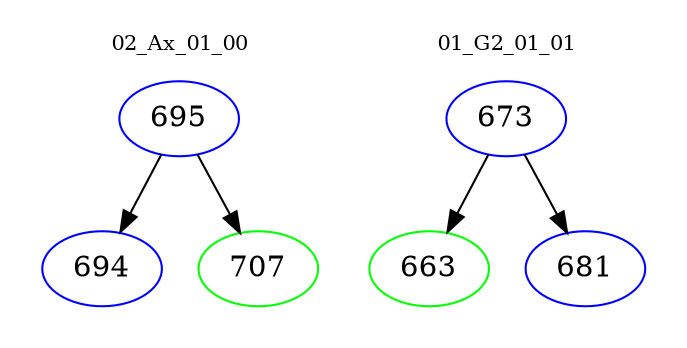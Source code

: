 digraph{
subgraph cluster_0 {
color = white
label = "02_Ax_01_00";
fontsize=10;
T0_695 [label="695", color="blue"]
T0_695 -> T0_694 [color="black"]
T0_694 [label="694", color="blue"]
T0_695 -> T0_707 [color="black"]
T0_707 [label="707", color="green"]
}
subgraph cluster_1 {
color = white
label = "01_G2_01_01";
fontsize=10;
T1_673 [label="673", color="blue"]
T1_673 -> T1_663 [color="black"]
T1_663 [label="663", color="green"]
T1_673 -> T1_681 [color="black"]
T1_681 [label="681", color="blue"]
}
}
